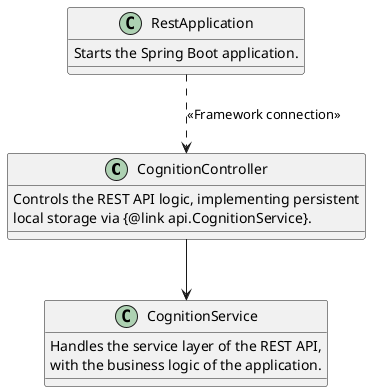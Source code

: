 @startuml
class CognitionController{
Controls the REST API logic, implementing persistent 
local storage via {@link api.CognitionService}.
}

class CognitionService{
Handles the service layer of the REST API, 
with the business logic of the application.
}

class RestApplication{
Starts the Spring Boot application.
}

RestApplication ..> CognitionController: <<Framework connection>>
CognitionController --> CognitionService
@enduml